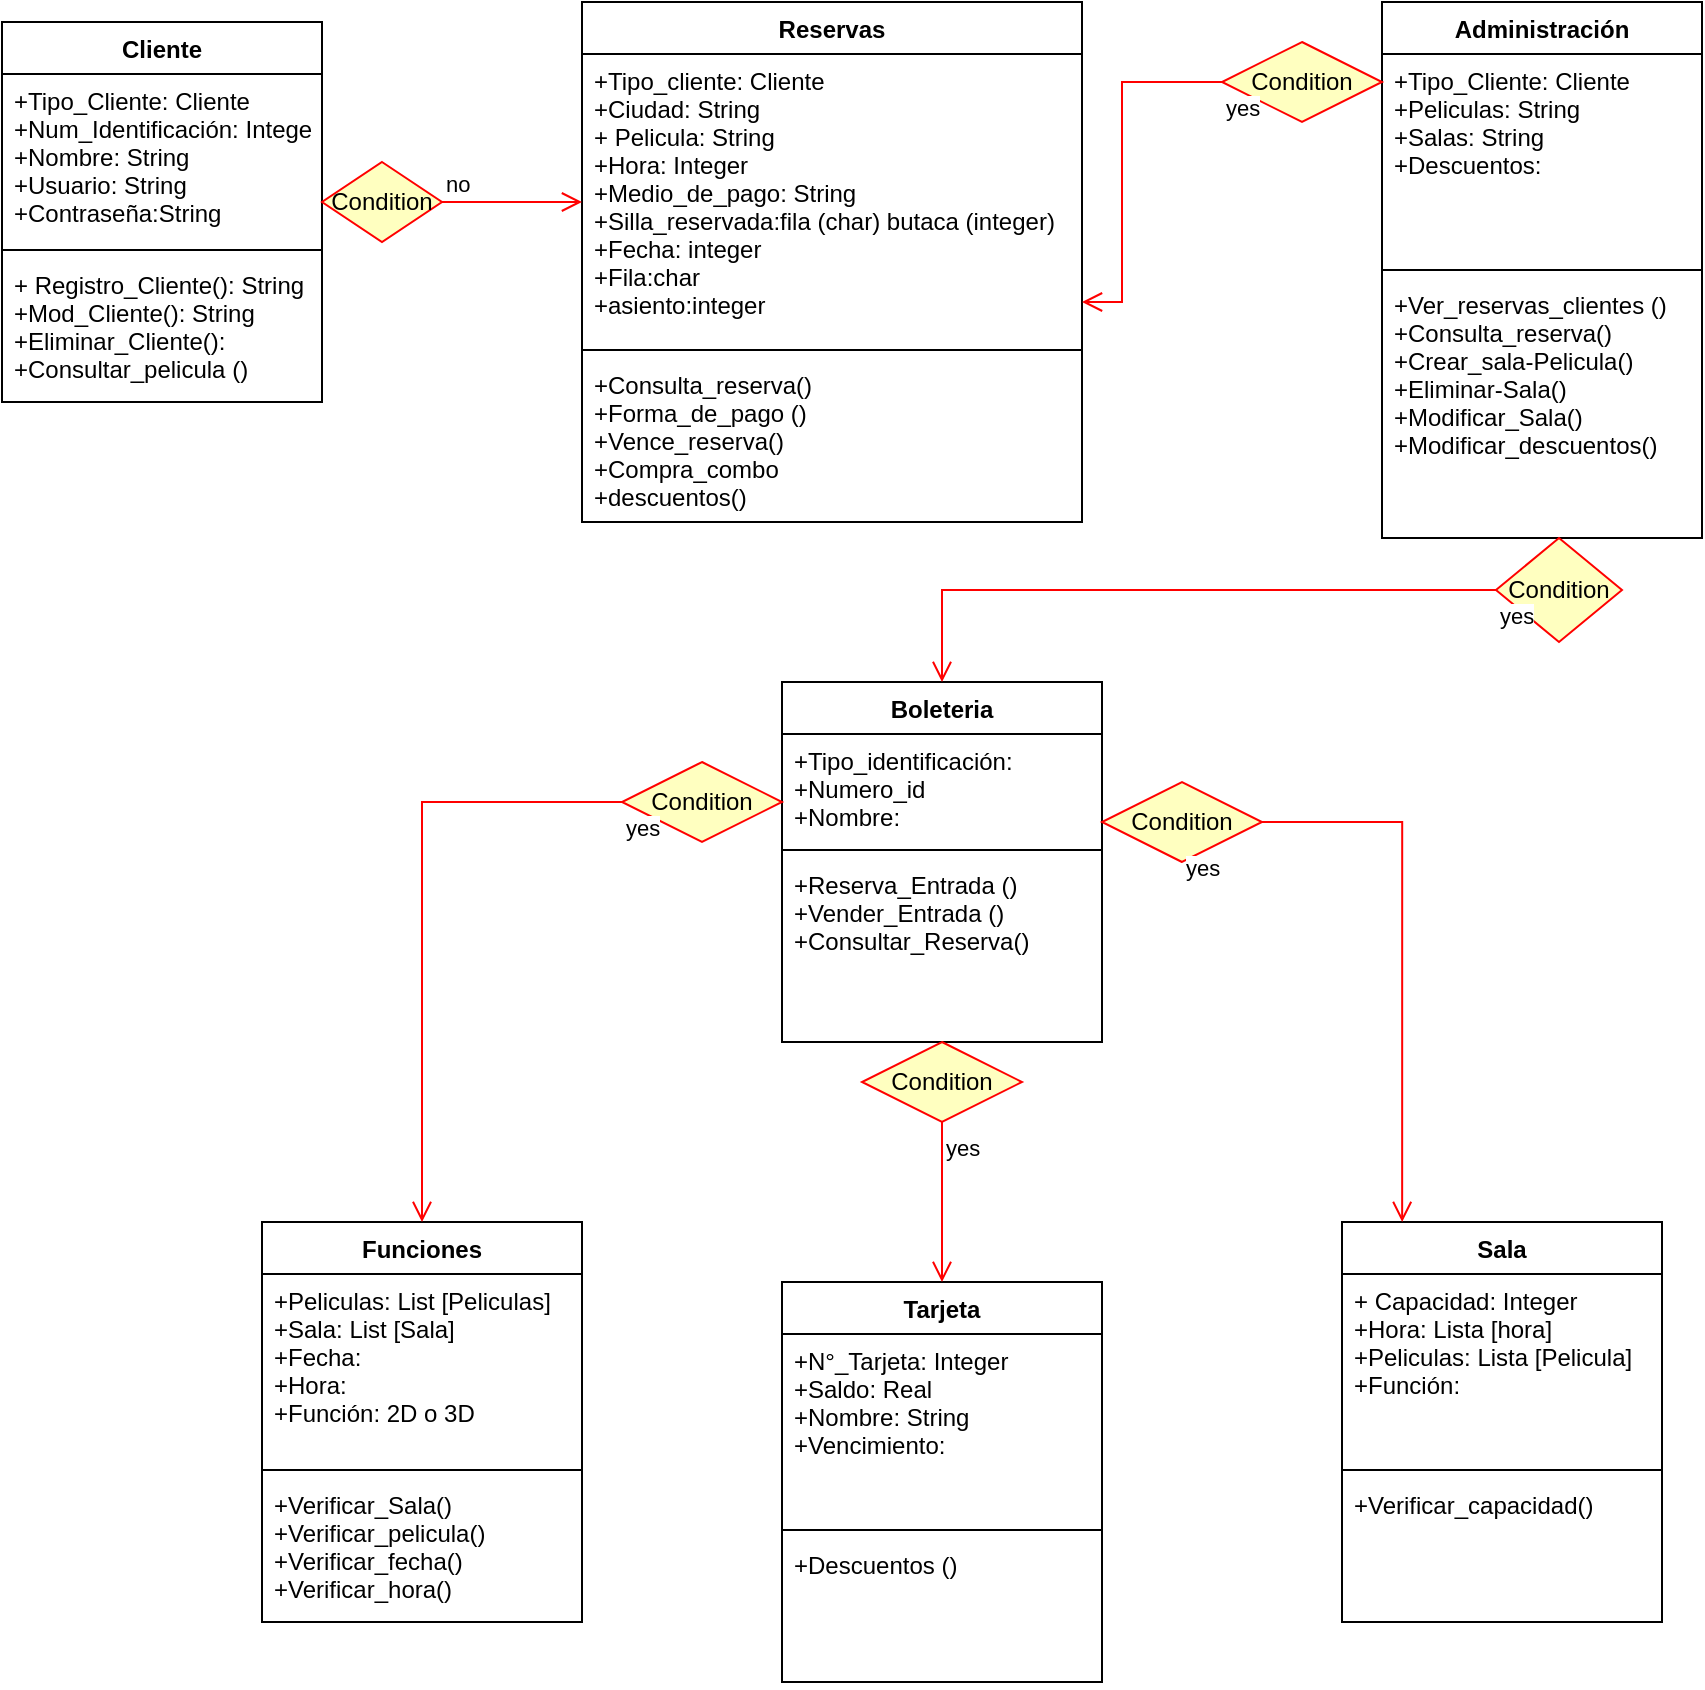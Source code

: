 <mxfile version="20.7.2" type="github">
  <diagram id="C5RBs43oDa-KdzZeNtuy" name="Page-1">
    <mxGraphModel dx="988" dy="589" grid="1" gridSize="10" guides="1" tooltips="1" connect="1" arrows="1" fold="1" page="1" pageScale="1" pageWidth="827" pageHeight="1169" math="0" shadow="0">
      <root>
        <mxCell id="WIyWlLk6GJQsqaUBKTNV-0" />
        <mxCell id="WIyWlLk6GJQsqaUBKTNV-1" parent="WIyWlLk6GJQsqaUBKTNV-0" />
        <mxCell id="Rd36qe73BOrc3vEaUN4T-40" value="Cliente&#xa;" style="swimlane;fontStyle=1;align=center;verticalAlign=top;childLayout=stackLayout;horizontal=1;startSize=26;horizontalStack=0;resizeParent=1;resizeParentMax=0;resizeLast=0;collapsible=1;marginBottom=0;" vertex="1" parent="WIyWlLk6GJQsqaUBKTNV-1">
          <mxGeometry x="30" y="120" width="160" height="190" as="geometry" />
        </mxCell>
        <mxCell id="Rd36qe73BOrc3vEaUN4T-41" value="+Tipo_Cliente: Cliente&#xa;+Num_Identificación: Integer&#xa;+Nombre: String&#xa;+Usuario: String&#xa;+Contraseña:String &#xa;" style="text;strokeColor=none;fillColor=none;align=left;verticalAlign=top;spacingLeft=4;spacingRight=4;overflow=hidden;rotatable=0;points=[[0,0.5],[1,0.5]];portConstraint=eastwest;" vertex="1" parent="Rd36qe73BOrc3vEaUN4T-40">
          <mxGeometry y="26" width="160" height="84" as="geometry" />
        </mxCell>
        <mxCell id="Rd36qe73BOrc3vEaUN4T-42" value="" style="line;strokeWidth=1;fillColor=none;align=left;verticalAlign=middle;spacingTop=-1;spacingLeft=3;spacingRight=3;rotatable=0;labelPosition=right;points=[];portConstraint=eastwest;strokeColor=inherit;" vertex="1" parent="Rd36qe73BOrc3vEaUN4T-40">
          <mxGeometry y="110" width="160" height="8" as="geometry" />
        </mxCell>
        <mxCell id="Rd36qe73BOrc3vEaUN4T-43" value="+ Registro_Cliente(): String&#xa;+Mod_Cliente(): String&#xa;+Eliminar_Cliente():&#xa;+Consultar_pelicula ()" style="text;strokeColor=none;fillColor=none;align=left;verticalAlign=top;spacingLeft=4;spacingRight=4;overflow=hidden;rotatable=0;points=[[0,0.5],[1,0.5]];portConstraint=eastwest;" vertex="1" parent="Rd36qe73BOrc3vEaUN4T-40">
          <mxGeometry y="118" width="160" height="72" as="geometry" />
        </mxCell>
        <mxCell id="Rd36qe73BOrc3vEaUN4T-44" value="Reservas" style="swimlane;fontStyle=1;align=center;verticalAlign=top;childLayout=stackLayout;horizontal=1;startSize=26;horizontalStack=0;resizeParent=1;resizeParentMax=0;resizeLast=0;collapsible=1;marginBottom=0;" vertex="1" parent="WIyWlLk6GJQsqaUBKTNV-1">
          <mxGeometry x="320" y="110" width="250" height="260" as="geometry" />
        </mxCell>
        <mxCell id="Rd36qe73BOrc3vEaUN4T-45" value="+Tipo_cliente: Cliente&#xa;+Ciudad: String&#xa;+ Pelicula: String&#xa;+Hora: Integer&#xa;+Medio_de_pago: String&#xa;+Silla_reservada:fila (char) butaca (integer)&#xa;+Fecha: integer&#xa;+Fila:char&#xa;+asiento:integer" style="text;strokeColor=none;fillColor=none;align=left;verticalAlign=top;spacingLeft=4;spacingRight=4;overflow=hidden;rotatable=0;points=[[0,0.5],[1,0.5]];portConstraint=eastwest;" vertex="1" parent="Rd36qe73BOrc3vEaUN4T-44">
          <mxGeometry y="26" width="250" height="144" as="geometry" />
        </mxCell>
        <mxCell id="Rd36qe73BOrc3vEaUN4T-46" value="" style="line;strokeWidth=1;fillColor=none;align=left;verticalAlign=middle;spacingTop=-1;spacingLeft=3;spacingRight=3;rotatable=0;labelPosition=right;points=[];portConstraint=eastwest;strokeColor=inherit;" vertex="1" parent="Rd36qe73BOrc3vEaUN4T-44">
          <mxGeometry y="170" width="250" height="8" as="geometry" />
        </mxCell>
        <mxCell id="Rd36qe73BOrc3vEaUN4T-47" value="+Consulta_reserva()&#xa;+Forma_de_pago ()&#xa;+Vence_reserva()&#xa;+Compra_combo&#xa;+descuentos()" style="text;strokeColor=none;fillColor=none;align=left;verticalAlign=top;spacingLeft=4;spacingRight=4;overflow=hidden;rotatable=0;points=[[0,0.5],[1,0.5]];portConstraint=eastwest;" vertex="1" parent="Rd36qe73BOrc3vEaUN4T-44">
          <mxGeometry y="178" width="250" height="82" as="geometry" />
        </mxCell>
        <mxCell id="Rd36qe73BOrc3vEaUN4T-48" value="Condition" style="rhombus;whiteSpace=wrap;html=1;fillColor=#ffffc0;strokeColor=#ff0000;" vertex="1" parent="WIyWlLk6GJQsqaUBKTNV-1">
          <mxGeometry x="190" y="190" width="60" height="40" as="geometry" />
        </mxCell>
        <mxCell id="Rd36qe73BOrc3vEaUN4T-49" value="no" style="edgeStyle=orthogonalEdgeStyle;html=1;align=left;verticalAlign=bottom;endArrow=open;endSize=8;strokeColor=#ff0000;rounded=0;" edge="1" parent="WIyWlLk6GJQsqaUBKTNV-1" source="Rd36qe73BOrc3vEaUN4T-48">
          <mxGeometry x="-1" relative="1" as="geometry">
            <mxPoint x="320" y="210" as="targetPoint" />
          </mxGeometry>
        </mxCell>
        <mxCell id="Rd36qe73BOrc3vEaUN4T-50" value="Administración&#xa;" style="swimlane;fontStyle=1;align=center;verticalAlign=top;childLayout=stackLayout;horizontal=1;startSize=26;horizontalStack=0;resizeParent=1;resizeParentMax=0;resizeLast=0;collapsible=1;marginBottom=0;" vertex="1" parent="WIyWlLk6GJQsqaUBKTNV-1">
          <mxGeometry x="720" y="110" width="160" height="268" as="geometry" />
        </mxCell>
        <mxCell id="Rd36qe73BOrc3vEaUN4T-51" value="+Tipo_Cliente: Cliente&#xa;+Peliculas: String&#xa;+Salas: String&#xa;+Descuentos:&#xa;" style="text;strokeColor=none;fillColor=none;align=left;verticalAlign=top;spacingLeft=4;spacingRight=4;overflow=hidden;rotatable=0;points=[[0,0.5],[1,0.5]];portConstraint=eastwest;" vertex="1" parent="Rd36qe73BOrc3vEaUN4T-50">
          <mxGeometry y="26" width="160" height="104" as="geometry" />
        </mxCell>
        <mxCell id="Rd36qe73BOrc3vEaUN4T-52" value="" style="line;strokeWidth=1;fillColor=none;align=left;verticalAlign=middle;spacingTop=-1;spacingLeft=3;spacingRight=3;rotatable=0;labelPosition=right;points=[];portConstraint=eastwest;strokeColor=inherit;" vertex="1" parent="Rd36qe73BOrc3vEaUN4T-50">
          <mxGeometry y="130" width="160" height="8" as="geometry" />
        </mxCell>
        <mxCell id="Rd36qe73BOrc3vEaUN4T-53" value="+Ver_reservas_clientes ()&#xa;+Consulta_reserva()&#xa;+Crear_sala-Pelicula()&#xa;+Eliminar-Sala()&#xa;+Modificar_Sala()&#xa;+Modificar_descuentos()" style="text;strokeColor=none;fillColor=none;align=left;verticalAlign=top;spacingLeft=4;spacingRight=4;overflow=hidden;rotatable=0;points=[[0,0.5],[1,0.5]];portConstraint=eastwest;" vertex="1" parent="Rd36qe73BOrc3vEaUN4T-50">
          <mxGeometry y="138" width="160" height="130" as="geometry" />
        </mxCell>
        <mxCell id="Rd36qe73BOrc3vEaUN4T-54" value="Boleteria&#xa;" style="swimlane;fontStyle=1;align=center;verticalAlign=top;childLayout=stackLayout;horizontal=1;startSize=26;horizontalStack=0;resizeParent=1;resizeParentMax=0;resizeLast=0;collapsible=1;marginBottom=0;" vertex="1" parent="WIyWlLk6GJQsqaUBKTNV-1">
          <mxGeometry x="420" y="450" width="160" height="180" as="geometry" />
        </mxCell>
        <mxCell id="Rd36qe73BOrc3vEaUN4T-55" value="+Tipo_identificación:&#xa;+Numero_id&#xa;+Nombre:&#xa;" style="text;strokeColor=none;fillColor=none;align=left;verticalAlign=top;spacingLeft=4;spacingRight=4;overflow=hidden;rotatable=0;points=[[0,0.5],[1,0.5]];portConstraint=eastwest;" vertex="1" parent="Rd36qe73BOrc3vEaUN4T-54">
          <mxGeometry y="26" width="160" height="54" as="geometry" />
        </mxCell>
        <mxCell id="Rd36qe73BOrc3vEaUN4T-56" value="" style="line;strokeWidth=1;fillColor=none;align=left;verticalAlign=middle;spacingTop=-1;spacingLeft=3;spacingRight=3;rotatable=0;labelPosition=right;points=[];portConstraint=eastwest;strokeColor=inherit;" vertex="1" parent="Rd36qe73BOrc3vEaUN4T-54">
          <mxGeometry y="80" width="160" height="8" as="geometry" />
        </mxCell>
        <mxCell id="Rd36qe73BOrc3vEaUN4T-57" value="+Reserva_Entrada ()&#xa;+Vender_Entrada ()&#xa;+Consultar_Reserva()&#xa;" style="text;strokeColor=none;fillColor=none;align=left;verticalAlign=top;spacingLeft=4;spacingRight=4;overflow=hidden;rotatable=0;points=[[0,0.5],[1,0.5]];portConstraint=eastwest;" vertex="1" parent="Rd36qe73BOrc3vEaUN4T-54">
          <mxGeometry y="88" width="160" height="92" as="geometry" />
        </mxCell>
        <mxCell id="Rd36qe73BOrc3vEaUN4T-58" value="Condition" style="rhombus;whiteSpace=wrap;html=1;fillColor=#ffffc0;strokeColor=#ff0000;" vertex="1" parent="WIyWlLk6GJQsqaUBKTNV-1">
          <mxGeometry x="640" y="130" width="80" height="40" as="geometry" />
        </mxCell>
        <mxCell id="Rd36qe73BOrc3vEaUN4T-59" value="yes" style="edgeStyle=orthogonalEdgeStyle;html=1;align=left;verticalAlign=top;endArrow=open;endSize=8;strokeColor=#ff0000;rounded=0;" edge="1" parent="WIyWlLk6GJQsqaUBKTNV-1" source="Rd36qe73BOrc3vEaUN4T-58" target="Rd36qe73BOrc3vEaUN4T-45">
          <mxGeometry x="-1" relative="1" as="geometry">
            <mxPoint x="450" y="260" as="targetPoint" />
            <Array as="points">
              <mxPoint x="590" y="150" />
              <mxPoint x="590" y="260" />
            </Array>
          </mxGeometry>
        </mxCell>
        <mxCell id="Rd36qe73BOrc3vEaUN4T-60" value="Condition" style="rhombus;whiteSpace=wrap;html=1;fillColor=#ffffc0;strokeColor=#ff0000;direction=south;" vertex="1" parent="WIyWlLk6GJQsqaUBKTNV-1">
          <mxGeometry x="777" y="378" width="63" height="52" as="geometry" />
        </mxCell>
        <mxCell id="Rd36qe73BOrc3vEaUN4T-61" value="yes" style="edgeStyle=orthogonalEdgeStyle;html=1;align=left;verticalAlign=top;endArrow=open;endSize=8;strokeColor=#ff0000;rounded=0;entryX=0.5;entryY=0;entryDx=0;entryDy=0;" edge="1" parent="WIyWlLk6GJQsqaUBKTNV-1" source="Rd36qe73BOrc3vEaUN4T-60" target="Rd36qe73BOrc3vEaUN4T-54">
          <mxGeometry x="-1" relative="1" as="geometry">
            <mxPoint x="790" y="310" as="targetPoint" />
          </mxGeometry>
        </mxCell>
        <mxCell id="Rd36qe73BOrc3vEaUN4T-62" value="Funciones" style="swimlane;fontStyle=1;align=center;verticalAlign=top;childLayout=stackLayout;horizontal=1;startSize=26;horizontalStack=0;resizeParent=1;resizeParentMax=0;resizeLast=0;collapsible=1;marginBottom=0;" vertex="1" parent="WIyWlLk6GJQsqaUBKTNV-1">
          <mxGeometry x="160" y="720" width="160" height="200" as="geometry" />
        </mxCell>
        <mxCell id="Rd36qe73BOrc3vEaUN4T-63" value="+Peliculas: List [Peliculas]&#xa;+Sala: List [Sala]&#xa;+Fecha:&#xa;+Hora:&#xa;+Función: 2D o 3D&#xa; &#xa;" style="text;strokeColor=none;fillColor=none;align=left;verticalAlign=top;spacingLeft=4;spacingRight=4;overflow=hidden;rotatable=0;points=[[0,0.5],[1,0.5]];portConstraint=eastwest;" vertex="1" parent="Rd36qe73BOrc3vEaUN4T-62">
          <mxGeometry y="26" width="160" height="94" as="geometry" />
        </mxCell>
        <mxCell id="Rd36qe73BOrc3vEaUN4T-64" value="" style="line;strokeWidth=1;fillColor=none;align=left;verticalAlign=middle;spacingTop=-1;spacingLeft=3;spacingRight=3;rotatable=0;labelPosition=right;points=[];portConstraint=eastwest;strokeColor=inherit;" vertex="1" parent="Rd36qe73BOrc3vEaUN4T-62">
          <mxGeometry y="120" width="160" height="8" as="geometry" />
        </mxCell>
        <mxCell id="Rd36qe73BOrc3vEaUN4T-65" value="+Verificar_Sala()&#xa;+Verificar_pelicula()&#xa;+Verificar_fecha()&#xa;+Verificar_hora()" style="text;strokeColor=none;fillColor=none;align=left;verticalAlign=top;spacingLeft=4;spacingRight=4;overflow=hidden;rotatable=0;points=[[0,0.5],[1,0.5]];portConstraint=eastwest;" vertex="1" parent="Rd36qe73BOrc3vEaUN4T-62">
          <mxGeometry y="128" width="160" height="72" as="geometry" />
        </mxCell>
        <mxCell id="Rd36qe73BOrc3vEaUN4T-66" value="Tarjeta" style="swimlane;fontStyle=1;align=center;verticalAlign=top;childLayout=stackLayout;horizontal=1;startSize=26;horizontalStack=0;resizeParent=1;resizeParentMax=0;resizeLast=0;collapsible=1;marginBottom=0;" vertex="1" parent="WIyWlLk6GJQsqaUBKTNV-1">
          <mxGeometry x="420" y="750" width="160" height="200" as="geometry" />
        </mxCell>
        <mxCell id="Rd36qe73BOrc3vEaUN4T-67" value="+N°_Tarjeta: Integer&#xa;+Saldo: Real&#xa;+Nombre: String&#xa;+Vencimiento:&#xa;" style="text;strokeColor=none;fillColor=none;align=left;verticalAlign=top;spacingLeft=4;spacingRight=4;overflow=hidden;rotatable=0;points=[[0,0.5],[1,0.5]];portConstraint=eastwest;" vertex="1" parent="Rd36qe73BOrc3vEaUN4T-66">
          <mxGeometry y="26" width="160" height="94" as="geometry" />
        </mxCell>
        <mxCell id="Rd36qe73BOrc3vEaUN4T-68" value="" style="line;strokeWidth=1;fillColor=none;align=left;verticalAlign=middle;spacingTop=-1;spacingLeft=3;spacingRight=3;rotatable=0;labelPosition=right;points=[];portConstraint=eastwest;strokeColor=inherit;" vertex="1" parent="Rd36qe73BOrc3vEaUN4T-66">
          <mxGeometry y="120" width="160" height="8" as="geometry" />
        </mxCell>
        <mxCell id="Rd36qe73BOrc3vEaUN4T-69" value="+Descuentos ()" style="text;strokeColor=none;fillColor=none;align=left;verticalAlign=top;spacingLeft=4;spacingRight=4;overflow=hidden;rotatable=0;points=[[0,0.5],[1,0.5]];portConstraint=eastwest;" vertex="1" parent="Rd36qe73BOrc3vEaUN4T-66">
          <mxGeometry y="128" width="160" height="72" as="geometry" />
        </mxCell>
        <mxCell id="Rd36qe73BOrc3vEaUN4T-70" value="Sala" style="swimlane;fontStyle=1;align=center;verticalAlign=top;childLayout=stackLayout;horizontal=1;startSize=26;horizontalStack=0;resizeParent=1;resizeParentMax=0;resizeLast=0;collapsible=1;marginBottom=0;" vertex="1" parent="WIyWlLk6GJQsqaUBKTNV-1">
          <mxGeometry x="700" y="720" width="160" height="200" as="geometry" />
        </mxCell>
        <mxCell id="Rd36qe73BOrc3vEaUN4T-71" value="+ Capacidad: Integer&#xa;+Hora: Lista [hora]&#xa;+Peliculas: Lista [Pelicula]&#xa;+Función:&#xa;" style="text;strokeColor=none;fillColor=none;align=left;verticalAlign=top;spacingLeft=4;spacingRight=4;overflow=hidden;rotatable=0;points=[[0,0.5],[1,0.5]];portConstraint=eastwest;" vertex="1" parent="Rd36qe73BOrc3vEaUN4T-70">
          <mxGeometry y="26" width="160" height="94" as="geometry" />
        </mxCell>
        <mxCell id="Rd36qe73BOrc3vEaUN4T-72" value="" style="line;strokeWidth=1;fillColor=none;align=left;verticalAlign=middle;spacingTop=-1;spacingLeft=3;spacingRight=3;rotatable=0;labelPosition=right;points=[];portConstraint=eastwest;strokeColor=inherit;" vertex="1" parent="Rd36qe73BOrc3vEaUN4T-70">
          <mxGeometry y="120" width="160" height="8" as="geometry" />
        </mxCell>
        <mxCell id="Rd36qe73BOrc3vEaUN4T-73" value="+Verificar_capacidad()" style="text;strokeColor=none;fillColor=none;align=left;verticalAlign=top;spacingLeft=4;spacingRight=4;overflow=hidden;rotatable=0;points=[[0,0.5],[1,0.5]];portConstraint=eastwest;" vertex="1" parent="Rd36qe73BOrc3vEaUN4T-70">
          <mxGeometry y="128" width="160" height="72" as="geometry" />
        </mxCell>
        <mxCell id="Rd36qe73BOrc3vEaUN4T-74" value="Condition" style="rhombus;whiteSpace=wrap;html=1;fillColor=#ffffc0;strokeColor=#ff0000;" vertex="1" parent="WIyWlLk6GJQsqaUBKTNV-1">
          <mxGeometry x="340" y="490" width="80" height="40" as="geometry" />
        </mxCell>
        <mxCell id="Rd36qe73BOrc3vEaUN4T-75" value="yes" style="edgeStyle=orthogonalEdgeStyle;html=1;align=left;verticalAlign=top;endArrow=open;endSize=8;strokeColor=#ff0000;rounded=0;entryX=0.5;entryY=0;entryDx=0;entryDy=0;" edge="1" parent="WIyWlLk6GJQsqaUBKTNV-1" source="Rd36qe73BOrc3vEaUN4T-74" target="Rd36qe73BOrc3vEaUN4T-62">
          <mxGeometry x="-1" relative="1" as="geometry">
            <mxPoint x="310" y="580" as="targetPoint" />
          </mxGeometry>
        </mxCell>
        <mxCell id="Rd36qe73BOrc3vEaUN4T-76" value="Condition" style="rhombus;whiteSpace=wrap;html=1;fillColor=#ffffc0;strokeColor=#ff0000;" vertex="1" parent="WIyWlLk6GJQsqaUBKTNV-1">
          <mxGeometry x="460" y="630" width="80" height="40" as="geometry" />
        </mxCell>
        <mxCell id="Rd36qe73BOrc3vEaUN4T-77" value="yes" style="edgeStyle=orthogonalEdgeStyle;html=1;align=left;verticalAlign=top;endArrow=open;endSize=8;strokeColor=#ff0000;rounded=0;entryX=0.5;entryY=0;entryDx=0;entryDy=0;" edge="1" parent="WIyWlLk6GJQsqaUBKTNV-1" source="Rd36qe73BOrc3vEaUN4T-76" target="Rd36qe73BOrc3vEaUN4T-66">
          <mxGeometry x="-1" relative="1" as="geometry">
            <mxPoint x="450" y="630" as="targetPoint" />
          </mxGeometry>
        </mxCell>
        <mxCell id="Rd36qe73BOrc3vEaUN4T-78" value="Condition" style="rhombus;whiteSpace=wrap;html=1;fillColor=#ffffc0;strokeColor=#ff0000;direction=west;" vertex="1" parent="WIyWlLk6GJQsqaUBKTNV-1">
          <mxGeometry x="580" y="500" width="80" height="40" as="geometry" />
        </mxCell>
        <mxCell id="Rd36qe73BOrc3vEaUN4T-79" value="yes" style="edgeStyle=orthogonalEdgeStyle;html=1;align=left;verticalAlign=top;endArrow=open;endSize=8;strokeColor=#ff0000;rounded=0;entryX=0.188;entryY=0;entryDx=0;entryDy=0;entryPerimeter=0;" edge="1" parent="WIyWlLk6GJQsqaUBKTNV-1" target="Rd36qe73BOrc3vEaUN4T-70">
          <mxGeometry x="-1" y="-41" relative="1" as="geometry">
            <mxPoint x="730" y="650" as="targetPoint" />
            <mxPoint x="660" y="520" as="sourcePoint" />
            <Array as="points">
              <mxPoint x="730" y="520" />
            </Array>
            <mxPoint x="-40" y="-31" as="offset" />
          </mxGeometry>
        </mxCell>
      </root>
    </mxGraphModel>
  </diagram>
</mxfile>
